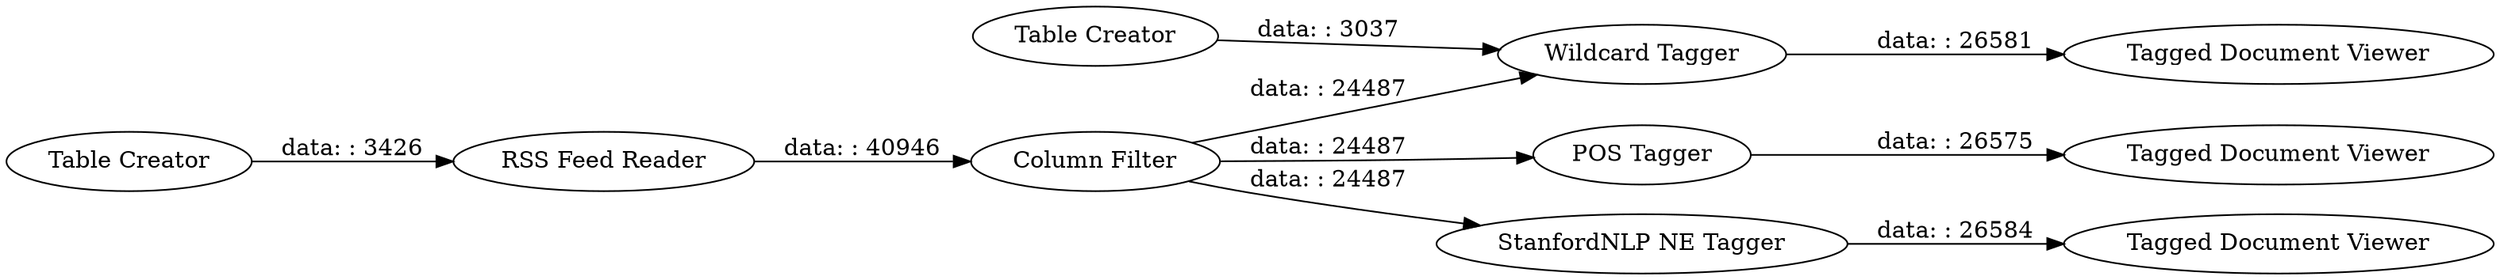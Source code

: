 digraph {
	"-6428085786651310706_13" [label="Tagged Document Viewer"]
	"-6428085786651310706_12" [label="Tagged Document Viewer"]
	"-6428085786651310706_6" [label="POS Tagger"]
	"-6428085786651310706_11" [label="Table Creator"]
	"-6428085786651310706_53" [label="RSS Feed Reader"]
	"-6428085786651310706_60" [label="Column Filter"]
	"-6428085786651310706_10" [label="Wildcard Tagger"]
	"-6428085786651310706_7" [label="Tagged Document Viewer"]
	"-6428085786651310706_42" [label="Table Creator"]
	"-6428085786651310706_9" [label="StanfordNLP NE Tagger"]
	"-6428085786651310706_9" -> "-6428085786651310706_12" [label="data: : 26584"]
	"-6428085786651310706_11" -> "-6428085786651310706_10" [label="data: : 3037"]
	"-6428085786651310706_60" -> "-6428085786651310706_10" [label="data: : 24487"]
	"-6428085786651310706_53" -> "-6428085786651310706_60" [label="data: : 40946"]
	"-6428085786651310706_10" -> "-6428085786651310706_13" [label="data: : 26581"]
	"-6428085786651310706_42" -> "-6428085786651310706_53" [label="data: : 3426"]
	"-6428085786651310706_60" -> "-6428085786651310706_6" [label="data: : 24487"]
	"-6428085786651310706_60" -> "-6428085786651310706_9" [label="data: : 24487"]
	"-6428085786651310706_6" -> "-6428085786651310706_7" [label="data: : 26575"]
	rankdir=LR
}

